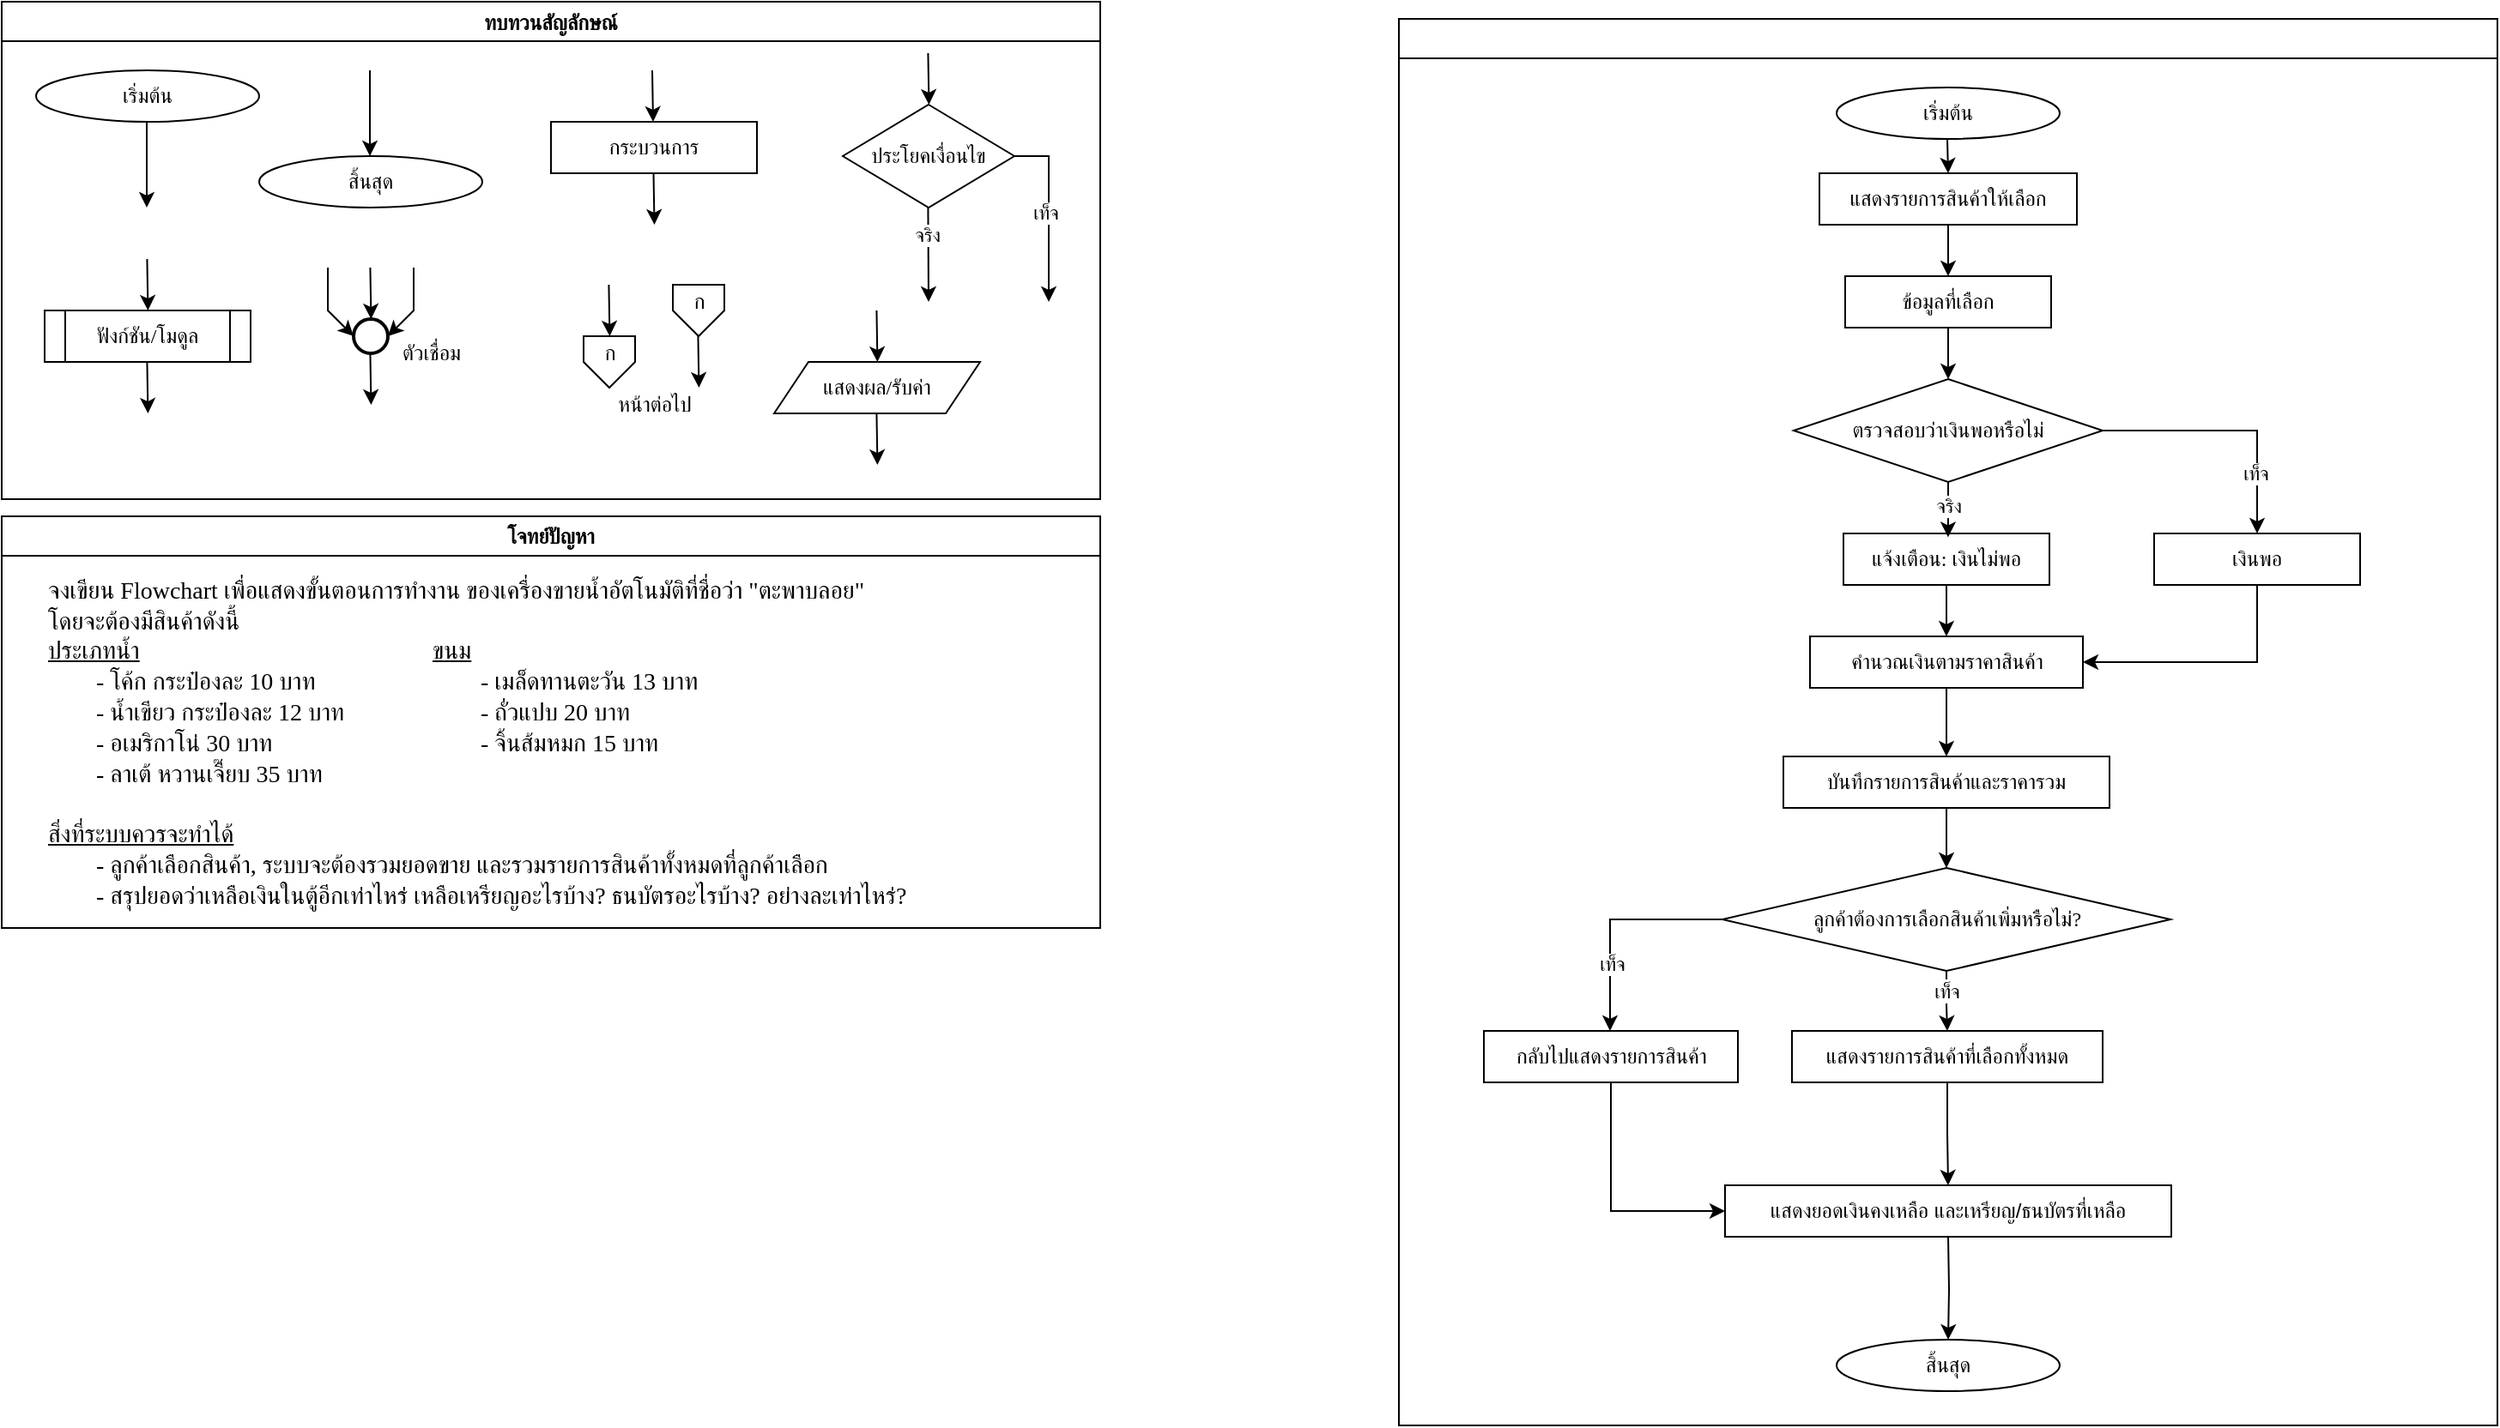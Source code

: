 <mxfile version="28.0.3">
  <diagram name="Page-1" id="f7gZxG3wxdcIWI4_RXwh">
    <mxGraphModel dx="2844" dy="1095" grid="1" gridSize="10" guides="1" tooltips="1" connect="1" arrows="1" fold="1" page="1" pageScale="1" pageWidth="827" pageHeight="1169" math="0" shadow="0">
      <root>
        <mxCell id="0" />
        <mxCell id="1" parent="0" />
        <mxCell id="5NGONR2oqrTe2tnR4ahq-1" value="ทบทวนสัญลักษณ์" style="swimlane;fontFamily=Sarabun;fontSource=https%3A%2F%2Ffonts.googleapis.com%2Fcss%3Ffamily%3DSarabun;" parent="1" vertex="1">
          <mxGeometry x="-720" y="20" width="640" height="290" as="geometry" />
        </mxCell>
        <mxCell id="5NGONR2oqrTe2tnR4ahq-2" value="&lt;font data-font-src=&quot;https://fonts.googleapis.com/css?family=Sarabun&quot; face=&quot;Sarabun&quot;&gt;เริ่มต้น&lt;/font&gt;" style="ellipse;whiteSpace=wrap;html=1;" parent="5NGONR2oqrTe2tnR4ahq-1" vertex="1">
          <mxGeometry x="20" y="40" width="130" height="30" as="geometry" />
        </mxCell>
        <mxCell id="5NGONR2oqrTe2tnR4ahq-3" value="" style="endArrow=classic;html=1;rounded=0;" parent="5NGONR2oqrTe2tnR4ahq-1" edge="1">
          <mxGeometry width="50" height="50" relative="1" as="geometry">
            <mxPoint x="84.5" y="70" as="sourcePoint" />
            <mxPoint x="84.5" y="120" as="targetPoint" />
          </mxGeometry>
        </mxCell>
        <mxCell id="5NGONR2oqrTe2tnR4ahq-4" value="&lt;font face=&quot;Sarabun&quot;&gt;สิ้นสุด&lt;/font&gt;" style="ellipse;whiteSpace=wrap;html=1;" parent="5NGONR2oqrTe2tnR4ahq-1" vertex="1">
          <mxGeometry x="150" y="90" width="130" height="30" as="geometry" />
        </mxCell>
        <mxCell id="5NGONR2oqrTe2tnR4ahq-5" value="" style="endArrow=classic;html=1;rounded=0;" parent="5NGONR2oqrTe2tnR4ahq-1" edge="1">
          <mxGeometry width="50" height="50" relative="1" as="geometry">
            <mxPoint x="214.5" y="40" as="sourcePoint" />
            <mxPoint x="214.5" y="90" as="targetPoint" />
          </mxGeometry>
        </mxCell>
        <mxCell id="5NGONR2oqrTe2tnR4ahq-6" value="กระบวนการ" style="rounded=0;whiteSpace=wrap;html=1;fontFamily=Sarabun;fontSource=https%3A%2F%2Ffonts.googleapis.com%2Fcss%3Ffamily%3DSarabun;" parent="5NGONR2oqrTe2tnR4ahq-1" vertex="1">
          <mxGeometry x="320" y="70" width="120" height="30" as="geometry" />
        </mxCell>
        <mxCell id="5NGONR2oqrTe2tnR4ahq-7" value="" style="endArrow=classic;html=1;rounded=0;" parent="5NGONR2oqrTe2tnR4ahq-1" edge="1">
          <mxGeometry width="50" height="50" relative="1" as="geometry">
            <mxPoint x="379" y="40" as="sourcePoint" />
            <mxPoint x="379.5" y="70" as="targetPoint" />
          </mxGeometry>
        </mxCell>
        <mxCell id="5NGONR2oqrTe2tnR4ahq-8" value="" style="endArrow=classic;html=1;rounded=0;" parent="5NGONR2oqrTe2tnR4ahq-1" edge="1">
          <mxGeometry width="50" height="50" relative="1" as="geometry">
            <mxPoint x="379.75" y="100" as="sourcePoint" />
            <mxPoint x="380.25" y="130" as="targetPoint" />
          </mxGeometry>
        </mxCell>
        <mxCell id="5NGONR2oqrTe2tnR4ahq-9" value="ประโยคเงื่อนไข" style="rhombus;whiteSpace=wrap;html=1;fontFamily=Sarabun;fontSource=https%3A%2F%2Ffonts.googleapis.com%2Fcss%3Ffamily%3DSarabun;" parent="5NGONR2oqrTe2tnR4ahq-1" vertex="1">
          <mxGeometry x="490" y="60" width="100" height="60" as="geometry" />
        </mxCell>
        <mxCell id="5NGONR2oqrTe2tnR4ahq-10" value="" style="endArrow=classic;html=1;rounded=0;" parent="5NGONR2oqrTe2tnR4ahq-1" edge="1">
          <mxGeometry width="50" height="50" relative="1" as="geometry">
            <mxPoint x="539.71" y="30" as="sourcePoint" />
            <mxPoint x="540.21" y="60" as="targetPoint" />
          </mxGeometry>
        </mxCell>
        <mxCell id="5NGONR2oqrTe2tnR4ahq-11" value="" style="endArrow=classic;html=1;rounded=0;" parent="5NGONR2oqrTe2tnR4ahq-1" edge="1">
          <mxGeometry width="50" height="50" relative="1" as="geometry">
            <mxPoint x="539.71" y="120" as="sourcePoint" />
            <mxPoint x="540" y="175" as="targetPoint" />
          </mxGeometry>
        </mxCell>
        <mxCell id="5NGONR2oqrTe2tnR4ahq-12" value="จริง" style="edgeLabel;html=1;align=center;verticalAlign=middle;resizable=0;points=[];fontFamily=Sarabun;fontSource=https%3A%2F%2Ffonts.googleapis.com%2Fcss%3Ffamily%3DSarabun;" parent="5NGONR2oqrTe2tnR4ahq-11" vertex="1" connectable="0">
          <mxGeometry x="-0.414" y="-1" relative="1" as="geometry">
            <mxPoint as="offset" />
          </mxGeometry>
        </mxCell>
        <mxCell id="5NGONR2oqrTe2tnR4ahq-13" value="" style="endArrow=classic;html=1;rounded=0;exitX=1;exitY=0.5;exitDx=0;exitDy=0;" parent="5NGONR2oqrTe2tnR4ahq-1" source="5NGONR2oqrTe2tnR4ahq-9" edge="1">
          <mxGeometry width="50" height="50" relative="1" as="geometry">
            <mxPoint x="620" y="95" as="sourcePoint" />
            <mxPoint x="610" y="175" as="targetPoint" />
            <Array as="points">
              <mxPoint x="610" y="90" />
            </Array>
          </mxGeometry>
        </mxCell>
        <mxCell id="5NGONR2oqrTe2tnR4ahq-14" value="&lt;font data-font-src=&quot;https://fonts.googleapis.com/css?family=Sarabun&quot; face=&quot;Sarabun&quot;&gt;เท็จ&lt;/font&gt;" style="edgeLabel;html=1;align=center;verticalAlign=middle;resizable=0;points=[];" parent="5NGONR2oqrTe2tnR4ahq-13" vertex="1" connectable="0">
          <mxGeometry x="-0.002" y="-2" relative="1" as="geometry">
            <mxPoint as="offset" />
          </mxGeometry>
        </mxCell>
        <mxCell id="5NGONR2oqrTe2tnR4ahq-15" value="&lt;font data-font-src=&quot;https://fonts.googleapis.com/css?family=Sarabun&quot; face=&quot;Sarabun&quot;&gt;ฟังก์ชัน/โมดูล&lt;/font&gt;" style="shape=process;whiteSpace=wrap;html=1;backgroundOutline=1;" parent="5NGONR2oqrTe2tnR4ahq-1" vertex="1">
          <mxGeometry x="25" y="180" width="120" height="30" as="geometry" />
        </mxCell>
        <mxCell id="5NGONR2oqrTe2tnR4ahq-16" value="" style="endArrow=classic;html=1;rounded=0;" parent="5NGONR2oqrTe2tnR4ahq-1" edge="1">
          <mxGeometry width="50" height="50" relative="1" as="geometry">
            <mxPoint x="84.71" y="150" as="sourcePoint" />
            <mxPoint x="85.21" y="180" as="targetPoint" />
          </mxGeometry>
        </mxCell>
        <mxCell id="5NGONR2oqrTe2tnR4ahq-17" value="" style="endArrow=classic;html=1;rounded=0;" parent="5NGONR2oqrTe2tnR4ahq-1" edge="1">
          <mxGeometry width="50" height="50" relative="1" as="geometry">
            <mxPoint x="84.71" y="210" as="sourcePoint" />
            <mxPoint x="85.21" y="240" as="targetPoint" />
          </mxGeometry>
        </mxCell>
        <mxCell id="5NGONR2oqrTe2tnR4ahq-18" value="" style="strokeWidth=2;html=1;shape=mxgraph.flowchart.start_2;whiteSpace=wrap;" parent="5NGONR2oqrTe2tnR4ahq-1" vertex="1">
          <mxGeometry x="205" y="185" width="20" height="20" as="geometry" />
        </mxCell>
        <mxCell id="5NGONR2oqrTe2tnR4ahq-19" value="" style="endArrow=classic;html=1;rounded=0;" parent="5NGONR2oqrTe2tnR4ahq-1" edge="1">
          <mxGeometry width="50" height="50" relative="1" as="geometry">
            <mxPoint x="214.71" y="155" as="sourcePoint" />
            <mxPoint x="215.21" y="185" as="targetPoint" />
          </mxGeometry>
        </mxCell>
        <mxCell id="5NGONR2oqrTe2tnR4ahq-20" value="" style="endArrow=classic;html=1;rounded=0;entryX=0;entryY=0.5;entryDx=0;entryDy=0;entryPerimeter=0;" parent="5NGONR2oqrTe2tnR4ahq-1" target="5NGONR2oqrTe2tnR4ahq-18" edge="1">
          <mxGeometry width="50" height="50" relative="1" as="geometry">
            <mxPoint x="190.0" y="155" as="sourcePoint" />
            <mxPoint x="190.5" y="185" as="targetPoint" />
            <Array as="points">
              <mxPoint x="190" y="180" />
            </Array>
          </mxGeometry>
        </mxCell>
        <mxCell id="5NGONR2oqrTe2tnR4ahq-21" value="" style="endArrow=classic;html=1;rounded=0;entryX=1;entryY=0.5;entryDx=0;entryDy=0;entryPerimeter=0;" parent="5NGONR2oqrTe2tnR4ahq-1" target="5NGONR2oqrTe2tnR4ahq-18" edge="1">
          <mxGeometry width="50" height="50" relative="1" as="geometry">
            <mxPoint x="240.0" y="155" as="sourcePoint" />
            <mxPoint x="240.5" y="185" as="targetPoint" />
            <Array as="points">
              <mxPoint x="240" y="180" />
            </Array>
          </mxGeometry>
        </mxCell>
        <mxCell id="5NGONR2oqrTe2tnR4ahq-22" value="" style="endArrow=classic;html=1;rounded=0;" parent="5NGONR2oqrTe2tnR4ahq-1" edge="1">
          <mxGeometry width="50" height="50" relative="1" as="geometry">
            <mxPoint x="214.71" y="205" as="sourcePoint" />
            <mxPoint x="215.21" y="235" as="targetPoint" />
          </mxGeometry>
        </mxCell>
        <mxCell id="5NGONR2oqrTe2tnR4ahq-23" value="&lt;font data-font-src=&quot;https://fonts.googleapis.com/css?family=Sarabun&quot; face=&quot;Sarabun&quot;&gt;ตัวเชื่อม&lt;/font&gt;" style="text;html=1;align=center;verticalAlign=middle;resizable=0;points=[];autosize=1;strokeColor=none;fillColor=none;" parent="5NGONR2oqrTe2tnR4ahq-1" vertex="1">
          <mxGeometry x="220" y="190" width="60" height="30" as="geometry" />
        </mxCell>
        <mxCell id="5NGONR2oqrTe2tnR4ahq-24" value="" style="endArrow=classic;html=1;rounded=0;" parent="5NGONR2oqrTe2tnR4ahq-1" edge="1">
          <mxGeometry width="50" height="50" relative="1" as="geometry">
            <mxPoint x="353.71" y="165" as="sourcePoint" />
            <mxPoint x="354.21" y="195" as="targetPoint" />
          </mxGeometry>
        </mxCell>
        <mxCell id="5NGONR2oqrTe2tnR4ahq-25" value="" style="verticalLabelPosition=bottom;verticalAlign=top;html=1;shape=offPageConnector;rounded=0;size=0.5;" parent="5NGONR2oqrTe2tnR4ahq-1" vertex="1">
          <mxGeometry x="339" y="195" width="30" height="30" as="geometry" />
        </mxCell>
        <mxCell id="5NGONR2oqrTe2tnR4ahq-26" value="" style="endArrow=classic;html=1;rounded=0;" parent="5NGONR2oqrTe2tnR4ahq-1" edge="1">
          <mxGeometry width="50" height="50" relative="1" as="geometry">
            <mxPoint x="405.71" y="195" as="sourcePoint" />
            <mxPoint x="406.21" y="225" as="targetPoint" />
          </mxGeometry>
        </mxCell>
        <mxCell id="5NGONR2oqrTe2tnR4ahq-27" value="" style="verticalLabelPosition=bottom;verticalAlign=top;html=1;shape=offPageConnector;rounded=0;size=0.5;" parent="5NGONR2oqrTe2tnR4ahq-1" vertex="1">
          <mxGeometry x="391" y="165" width="30" height="30" as="geometry" />
        </mxCell>
        <mxCell id="5NGONR2oqrTe2tnR4ahq-28" value="หน้าต่อไป" style="text;html=1;align=center;verticalAlign=middle;resizable=0;points=[];autosize=1;strokeColor=none;fillColor=none;fontFamily=Sarabun;fontSource=https%3A%2F%2Ffonts.googleapis.com%2Fcss%3Ffamily%3DSarabun;" parent="5NGONR2oqrTe2tnR4ahq-1" vertex="1">
          <mxGeometry x="345" y="220" width="70" height="30" as="geometry" />
        </mxCell>
        <mxCell id="5NGONR2oqrTe2tnR4ahq-29" value="ก" style="text;html=1;align=center;verticalAlign=middle;resizable=0;points=[];autosize=1;strokeColor=none;fillColor=none;fontFamily=Sarabun;fontSource=https%3A%2F%2Ffonts.googleapis.com%2Fcss%3Ffamily%3DSarabun;" parent="5NGONR2oqrTe2tnR4ahq-1" vertex="1">
          <mxGeometry x="339" y="190" width="30" height="30" as="geometry" />
        </mxCell>
        <mxCell id="5NGONR2oqrTe2tnR4ahq-30" value="ก" style="text;html=1;align=center;verticalAlign=middle;resizable=0;points=[];autosize=1;strokeColor=none;fillColor=none;fontFamily=Sarabun;fontSource=https%3A%2F%2Ffonts.googleapis.com%2Fcss%3Ffamily%3DSarabun;" parent="5NGONR2oqrTe2tnR4ahq-1" vertex="1">
          <mxGeometry x="391" y="160" width="30" height="30" as="geometry" />
        </mxCell>
        <mxCell id="5NGONR2oqrTe2tnR4ahq-31" value="แสดงผล/รับค่า" style="shape=parallelogram;perimeter=parallelogramPerimeter;whiteSpace=wrap;html=1;fixedSize=1;fontFamily=Sarabun;fontSource=https%3A%2F%2Ffonts.googleapis.com%2Fcss%3Ffamily%3DSarabun;" parent="5NGONR2oqrTe2tnR4ahq-1" vertex="1">
          <mxGeometry x="450" y="210" width="120" height="30" as="geometry" />
        </mxCell>
        <mxCell id="5NGONR2oqrTe2tnR4ahq-32" value="" style="endArrow=classic;html=1;rounded=0;" parent="5NGONR2oqrTe2tnR4ahq-1" edge="1">
          <mxGeometry width="50" height="50" relative="1" as="geometry">
            <mxPoint x="509.71" y="180" as="sourcePoint" />
            <mxPoint x="510.21" y="210" as="targetPoint" />
          </mxGeometry>
        </mxCell>
        <mxCell id="5NGONR2oqrTe2tnR4ahq-33" value="" style="endArrow=classic;html=1;rounded=0;" parent="5NGONR2oqrTe2tnR4ahq-1" edge="1">
          <mxGeometry width="50" height="50" relative="1" as="geometry">
            <mxPoint x="509.71" y="240" as="sourcePoint" />
            <mxPoint x="510.21" y="270" as="targetPoint" />
          </mxGeometry>
        </mxCell>
        <mxCell id="5NGONR2oqrTe2tnR4ahq-37" value="&lt;font data-font-src=&quot;https://fonts.googleapis.com/css?family=Sarabun&quot; face=&quot;Sarabun&quot;&gt;โจทย์ปัญหา&lt;/font&gt;" style="swimlane;whiteSpace=wrap;html=1;" parent="1" vertex="1">
          <mxGeometry x="-720" y="320" width="640" height="240" as="geometry" />
        </mxCell>
        <mxCell id="5NGONR2oqrTe2tnR4ahq-38" value="&lt;font data-font-src=&quot;https://fonts.googleapis.com/css?family=Sarabun&quot; face=&quot;Sarabun&quot; style=&quot;font-size: 14px;&quot;&gt;จงเขียน Flowchart เพื่อแสดงขั้นตอนการทำงาน ของเครื่องขายน้ำอัตโนมัติที่ชื่อว่า &quot;ตะพาบลอย&quot;&lt;br&gt;โดยจะต้องมีสินค้าดังนี้&lt;br&gt;&lt;u&gt;ประเภทน้ำ&lt;span style=&quot;white-space: pre;&quot;&gt;&#x9;&lt;/span&gt;&lt;span style=&quot;white-space: pre;&quot;&gt;&#x9;&lt;/span&gt;&lt;span style=&quot;white-space: pre;&quot;&gt;&#x9;&lt;/span&gt;&lt;span style=&quot;white-space: pre;&quot;&gt;&#x9;&lt;/span&gt;&lt;span style=&quot;white-space: pre;&quot;&gt;&#x9;&lt;/span&gt;&lt;span style=&quot;white-space: pre;&quot;&gt;&#x9;&lt;span style=&quot;white-space: pre;&quot;&gt;&#x9;&lt;/span&gt;ข&lt;/span&gt;นม&lt;/u&gt;&lt;br&gt;&lt;span style=&quot;white-space: pre;&quot;&gt;&#x9;&lt;/span&gt;- โค้ก กระป๋องละ 10 บาท&lt;span style=&quot;white-space: pre;&quot;&gt;&#x9;&lt;/span&gt;&lt;span style=&quot;white-space: pre;&quot;&gt;&#x9;&lt;/span&gt;&lt;span style=&quot;white-space: pre;&quot;&gt;&#x9;&lt;/span&gt;&lt;span style=&quot;white-space: pre;&quot;&gt;&#x9;&lt;/span&gt;- เมล็ดทานตะวัน 13 บาท&lt;br&gt;&lt;span style=&quot;white-space: pre;&quot;&gt;&#x9;&lt;/span&gt;- น้ำเขียว กระป๋องละ 12 บาท&lt;span style=&quot;white-space: pre;&quot;&gt;&#x9;&lt;/span&gt;&lt;span style=&quot;white-space: pre;&quot;&gt;&#x9;&lt;/span&gt;&lt;span style=&quot;white-space: pre;&quot;&gt;&#x9;&lt;/span&gt;- ถั่วแปบ 20 บาท&lt;br&gt;&lt;span style=&quot;white-space: pre;&quot;&gt;&#x9;&lt;/span&gt;- อเมริกาโน่ 30 บาท&lt;span style=&quot;white-space: pre;&quot;&gt;&#x9;&lt;/span&gt;&lt;span style=&quot;white-space: pre;&quot;&gt;&#x9;&lt;/span&gt;&lt;span style=&quot;white-space: pre;&quot;&gt;&#x9;&lt;/span&gt;&lt;span style=&quot;white-space: pre;&quot;&gt;&#x9;&lt;/span&gt;&lt;span style=&quot;white-space: pre;&quot;&gt;&#x9;&lt;/span&gt;- จิ้นส้มหมก 15 บาท&lt;br&gt;&lt;span style=&quot;white-space: pre;&quot;&gt;&#x9;&lt;/span&gt;- ลาเต้ หวานเจี๊ยบ 35 บาท&lt;span style=&quot;white-space: pre;&quot;&gt;&#x9;&lt;/span&gt;&lt;br&gt;&lt;br&gt;&lt;u&gt;สิ่งที่ระบบควรจะทำได้&lt;/u&gt;&lt;br&gt;&lt;span style=&quot;white-space: pre;&quot;&gt;&#x9;&lt;/span&gt;- ลูกค้าเลือกสินค้า, ระบบจะต้องรวมยอดขาย และรวมรายการสินค้าทั้งหมดที่ลูกค้าเลือก&lt;br&gt;&lt;span style=&quot;white-space: pre;&quot;&gt;&#x9;&lt;/span&gt;- สรุปยอดว่าเหลือเงินในตู้อีกเท่าไหร่ เหลือเหรียญอะไรบ้าง? ธนบัตรอะไรบ้าง? อย่างละเท่าไหร่?&lt;br&gt;&lt;br&gt;&lt;br&gt;&lt;/font&gt;" style="text;html=1;align=left;verticalAlign=middle;resizable=0;points=[];autosize=1;strokeColor=none;fillColor=none;fontSize=14;" parent="5NGONR2oqrTe2tnR4ahq-37" vertex="1">
          <mxGeometry x="25" y="30" width="580" height="240" as="geometry" />
        </mxCell>
        <mxCell id="IMwcpUU2LFFcKPuC0u_l-77" value="" style="swimlane;fontFamily=Sarabun;fontSource=https%3A%2F%2Ffonts.googleapis.com%2Fcss%3Ffamily%3DSarabun;" vertex="1" parent="1">
          <mxGeometry x="94" y="30" width="640" height="820" as="geometry" />
        </mxCell>
        <mxCell id="IMwcpUU2LFFcKPuC0u_l-78" value="&lt;font data-font-src=&quot;https://fonts.googleapis.com/css?family=Sarabun&quot; face=&quot;Sarabun&quot;&gt;เริ่มต้น&lt;/font&gt;" style="ellipse;whiteSpace=wrap;html=1;" vertex="1" parent="IMwcpUU2LFFcKPuC0u_l-77">
          <mxGeometry x="255" y="40" width="130" height="30" as="geometry" />
        </mxCell>
        <mxCell id="IMwcpUU2LFFcKPuC0u_l-79" value="&lt;font face=&quot;Sarabun&quot;&gt;สิ้นสุด&lt;/font&gt;" style="ellipse;whiteSpace=wrap;html=1;" vertex="1" parent="IMwcpUU2LFFcKPuC0u_l-77">
          <mxGeometry x="255" y="770" width="130" height="30" as="geometry" />
        </mxCell>
        <mxCell id="IMwcpUU2LFFcKPuC0u_l-80" value="" style="endArrow=classic;html=1;rounded=0;entryX=0.5;entryY=0;entryDx=0;entryDy=0;" edge="1" parent="IMwcpUU2LFFcKPuC0u_l-77" target="IMwcpUU2LFFcKPuC0u_l-82">
          <mxGeometry width="50" height="50" relative="1" as="geometry">
            <mxPoint x="319.5" y="70" as="sourcePoint" />
            <mxPoint x="319.5" y="120" as="targetPoint" />
          </mxGeometry>
        </mxCell>
        <mxCell id="IMwcpUU2LFFcKPuC0u_l-81" style="edgeStyle=orthogonalEdgeStyle;rounded=0;orthogonalLoop=1;jettySize=auto;html=1;entryX=0.5;entryY=0;entryDx=0;entryDy=0;" edge="1" parent="IMwcpUU2LFFcKPuC0u_l-77" source="IMwcpUU2LFFcKPuC0u_l-82" target="IMwcpUU2LFFcKPuC0u_l-83">
          <mxGeometry relative="1" as="geometry">
            <mxPoint x="320.0" y="200" as="targetPoint" />
          </mxGeometry>
        </mxCell>
        <mxCell id="IMwcpUU2LFFcKPuC0u_l-82" value="แสดงรายการสินค้าให้เลือก" style="rounded=0;whiteSpace=wrap;html=1;fontFamily=Sarabun;fontSource=https%3A%2F%2Ffonts.googleapis.com%2Fcss%3Ffamily%3DSarabun;" vertex="1" parent="IMwcpUU2LFFcKPuC0u_l-77">
          <mxGeometry x="245" y="90" width="150" height="30" as="geometry" />
        </mxCell>
        <mxCell id="IMwcpUU2LFFcKPuC0u_l-83" value="ข้อมูลที่เลือก" style="rounded=0;whiteSpace=wrap;html=1;fontFamily=Sarabun;fontSource=https%3A%2F%2Ffonts.googleapis.com%2Fcss%3Ffamily%3DSarabun;" vertex="1" parent="IMwcpUU2LFFcKPuC0u_l-77">
          <mxGeometry x="260" y="150" width="120" height="30" as="geometry" />
        </mxCell>
        <mxCell id="IMwcpUU2LFFcKPuC0u_l-84" style="edgeStyle=orthogonalEdgeStyle;rounded=0;orthogonalLoop=1;jettySize=auto;html=1;" edge="1" parent="IMwcpUU2LFFcKPuC0u_l-77">
          <mxGeometry relative="1" as="geometry">
            <mxPoint x="320" y="210" as="targetPoint" />
            <mxPoint x="320" y="200" as="sourcePoint" />
            <Array as="points">
              <mxPoint x="320" y="180" />
              <mxPoint x="320" y="180" />
            </Array>
          </mxGeometry>
        </mxCell>
        <mxCell id="IMwcpUU2LFFcKPuC0u_l-114" style="edgeStyle=orthogonalEdgeStyle;rounded=0;orthogonalLoop=1;jettySize=auto;html=1;" edge="1" parent="IMwcpUU2LFFcKPuC0u_l-77" source="IMwcpUU2LFFcKPuC0u_l-85" target="IMwcpUU2LFFcKPuC0u_l-113">
          <mxGeometry relative="1" as="geometry" />
        </mxCell>
        <mxCell id="IMwcpUU2LFFcKPuC0u_l-85" value="แจ้งเตือน: เงินไม่พอ" style="rounded=0;whiteSpace=wrap;html=1;fontFamily=Sarabun;fontSource=https%3A%2F%2Ffonts.googleapis.com%2Fcss%3Ffamily%3DSarabun;" vertex="1" parent="IMwcpUU2LFFcKPuC0u_l-77">
          <mxGeometry x="259" y="300" width="120" height="30" as="geometry" />
        </mxCell>
        <mxCell id="IMwcpUU2LFFcKPuC0u_l-118" style="edgeStyle=orthogonalEdgeStyle;rounded=0;orthogonalLoop=1;jettySize=auto;html=1;" edge="1" parent="IMwcpUU2LFFcKPuC0u_l-77" source="IMwcpUU2LFFcKPuC0u_l-93" target="IMwcpUU2LFFcKPuC0u_l-117">
          <mxGeometry relative="1" as="geometry" />
        </mxCell>
        <mxCell id="IMwcpUU2LFFcKPuC0u_l-93" value="บันทึกรายการสินค้าและราคารวม" style="rounded=0;whiteSpace=wrap;html=1;fontFamily=Sarabun;fontSource=https%3A%2F%2Ffonts.googleapis.com%2Fcss%3Ffamily%3DSarabun;" vertex="1" parent="IMwcpUU2LFFcKPuC0u_l-77">
          <mxGeometry x="224" y="430" width="190" height="30" as="geometry" />
        </mxCell>
        <mxCell id="IMwcpUU2LFFcKPuC0u_l-96" style="edgeStyle=orthogonalEdgeStyle;rounded=0;orthogonalLoop=1;jettySize=auto;html=1;entryX=0.5;entryY=0;entryDx=0;entryDy=0;" edge="1" parent="IMwcpUU2LFFcKPuC0u_l-77" target="IMwcpUU2LFFcKPuC0u_l-79">
          <mxGeometry relative="1" as="geometry">
            <mxPoint x="320" y="710" as="sourcePoint" />
          </mxGeometry>
        </mxCell>
        <mxCell id="IMwcpUU2LFFcKPuC0u_l-110" style="edgeStyle=orthogonalEdgeStyle;rounded=0;orthogonalLoop=1;jettySize=auto;html=1;" edge="1" parent="IMwcpUU2LFFcKPuC0u_l-77" source="IMwcpUU2LFFcKPuC0u_l-105" target="IMwcpUU2LFFcKPuC0u_l-109">
          <mxGeometry relative="1" as="geometry" />
        </mxCell>
        <mxCell id="IMwcpUU2LFFcKPuC0u_l-112" value="เท็จ" style="edgeLabel;html=1;align=center;verticalAlign=middle;resizable=0;points=[];" vertex="1" connectable="0" parent="IMwcpUU2LFFcKPuC0u_l-110">
          <mxGeometry x="0.527" y="-1" relative="1" as="geometry">
            <mxPoint as="offset" />
          </mxGeometry>
        </mxCell>
        <mxCell id="IMwcpUU2LFFcKPuC0u_l-105" value="ตรวจสอบว่าเงินพอหรือไม่" style="rhombus;whiteSpace=wrap;html=1;fontFamily=Sarabun;fontSource=https%3A%2F%2Ffonts.googleapis.com%2Fcss%3Ffamily%3DSarabun;" vertex="1" parent="IMwcpUU2LFFcKPuC0u_l-77">
          <mxGeometry x="230" y="210" width="180" height="60" as="geometry" />
        </mxCell>
        <mxCell id="IMwcpUU2LFFcKPuC0u_l-115" style="edgeStyle=orthogonalEdgeStyle;rounded=0;orthogonalLoop=1;jettySize=auto;html=1;entryX=1;entryY=0.5;entryDx=0;entryDy=0;" edge="1" parent="IMwcpUU2LFFcKPuC0u_l-77" source="IMwcpUU2LFFcKPuC0u_l-109" target="IMwcpUU2LFFcKPuC0u_l-113">
          <mxGeometry relative="1" as="geometry">
            <Array as="points">
              <mxPoint x="500" y="375" />
            </Array>
          </mxGeometry>
        </mxCell>
        <mxCell id="IMwcpUU2LFFcKPuC0u_l-109" value="เงินพอ" style="rounded=0;whiteSpace=wrap;html=1;fontFamily=Sarabun;fontSource=https%3A%2F%2Ffonts.googleapis.com%2Fcss%3Ffamily%3DSarabun;" vertex="1" parent="IMwcpUU2LFFcKPuC0u_l-77">
          <mxGeometry x="440" y="300" width="120" height="30" as="geometry" />
        </mxCell>
        <mxCell id="IMwcpUU2LFFcKPuC0u_l-111" value="จริง" style="edgeStyle=orthogonalEdgeStyle;rounded=0;orthogonalLoop=1;jettySize=auto;html=1;entryX=0.508;entryY=0.073;entryDx=0;entryDy=0;entryPerimeter=0;" edge="1" parent="IMwcpUU2LFFcKPuC0u_l-77" source="IMwcpUU2LFFcKPuC0u_l-105" target="IMwcpUU2LFFcKPuC0u_l-85">
          <mxGeometry relative="1" as="geometry" />
        </mxCell>
        <mxCell id="IMwcpUU2LFFcKPuC0u_l-116" style="edgeStyle=orthogonalEdgeStyle;rounded=0;orthogonalLoop=1;jettySize=auto;html=1;entryX=0.5;entryY=0;entryDx=0;entryDy=0;" edge="1" parent="IMwcpUU2LFFcKPuC0u_l-77" source="IMwcpUU2LFFcKPuC0u_l-113" target="IMwcpUU2LFFcKPuC0u_l-93">
          <mxGeometry relative="1" as="geometry" />
        </mxCell>
        <mxCell id="IMwcpUU2LFFcKPuC0u_l-113" value="คำนวณเงินตามราคาสินค้า" style="rounded=0;whiteSpace=wrap;html=1;fontFamily=Sarabun;fontSource=https%3A%2F%2Ffonts.googleapis.com%2Fcss%3Ffamily%3DSarabun;" vertex="1" parent="IMwcpUU2LFFcKPuC0u_l-77">
          <mxGeometry x="239.5" y="360" width="159" height="30" as="geometry" />
        </mxCell>
        <mxCell id="IMwcpUU2LFFcKPuC0u_l-121" style="edgeStyle=orthogonalEdgeStyle;rounded=0;orthogonalLoop=1;jettySize=auto;html=1;entryX=0.5;entryY=0;entryDx=0;entryDy=0;" edge="1" parent="IMwcpUU2LFFcKPuC0u_l-77" source="IMwcpUU2LFFcKPuC0u_l-117" target="IMwcpUU2LFFcKPuC0u_l-120">
          <mxGeometry relative="1" as="geometry" />
        </mxCell>
        <mxCell id="IMwcpUU2LFFcKPuC0u_l-123" value="จริง" style="edgeLabel;html=1;align=center;verticalAlign=middle;resizable=0;points=[];" vertex="1" connectable="0" parent="IMwcpUU2LFFcKPuC0u_l-121">
          <mxGeometry x="-0.377" relative="1" as="geometry">
            <mxPoint as="offset" />
          </mxGeometry>
        </mxCell>
        <mxCell id="IMwcpUU2LFFcKPuC0u_l-125" value="เท็จ" style="edgeLabel;html=1;align=center;verticalAlign=middle;resizable=0;points=[];" vertex="1" connectable="0" parent="IMwcpUU2LFFcKPuC0u_l-121">
          <mxGeometry x="-0.351" relative="1" as="geometry">
            <mxPoint as="offset" />
          </mxGeometry>
        </mxCell>
        <mxCell id="IMwcpUU2LFFcKPuC0u_l-126" style="edgeStyle=orthogonalEdgeStyle;rounded=0;orthogonalLoop=1;jettySize=auto;html=1;" edge="1" parent="IMwcpUU2LFFcKPuC0u_l-77" source="IMwcpUU2LFFcKPuC0u_l-117" target="IMwcpUU2LFFcKPuC0u_l-119">
          <mxGeometry relative="1" as="geometry">
            <Array as="points">
              <mxPoint x="123" y="525" />
            </Array>
          </mxGeometry>
        </mxCell>
        <mxCell id="IMwcpUU2LFFcKPuC0u_l-127" value="เท็จ" style="edgeLabel;html=1;align=center;verticalAlign=middle;resizable=0;points=[];" vertex="1" connectable="0" parent="IMwcpUU2LFFcKPuC0u_l-126">
          <mxGeometry x="0.401" y="1" relative="1" as="geometry">
            <mxPoint as="offset" />
          </mxGeometry>
        </mxCell>
        <mxCell id="IMwcpUU2LFFcKPuC0u_l-117" value="ลูกค้าต้องการเลือกสินค้าเพิ่มหรือไม่?" style="rhombus;whiteSpace=wrap;html=1;fontFamily=Sarabun;fontSource=https%3A%2F%2Ffonts.googleapis.com%2Fcss%3Ffamily%3DSarabun;" vertex="1" parent="IMwcpUU2LFFcKPuC0u_l-77">
          <mxGeometry x="188.5" y="495" width="261" height="60" as="geometry" />
        </mxCell>
        <mxCell id="IMwcpUU2LFFcKPuC0u_l-133" style="edgeStyle=orthogonalEdgeStyle;rounded=0;orthogonalLoop=1;jettySize=auto;html=1;entryX=0;entryY=0.5;entryDx=0;entryDy=0;" edge="1" parent="IMwcpUU2LFFcKPuC0u_l-77" source="IMwcpUU2LFFcKPuC0u_l-119" target="IMwcpUU2LFFcKPuC0u_l-130">
          <mxGeometry relative="1" as="geometry" />
        </mxCell>
        <mxCell id="IMwcpUU2LFFcKPuC0u_l-119" value="กลับไปแสดงรายการสินค้า" style="rounded=0;whiteSpace=wrap;html=1;fontFamily=Sarabun;fontSource=https%3A%2F%2Ffonts.googleapis.com%2Fcss%3Ffamily%3DSarabun;" vertex="1" parent="IMwcpUU2LFFcKPuC0u_l-77">
          <mxGeometry x="49.5" y="590" width="148" height="30" as="geometry" />
        </mxCell>
        <mxCell id="IMwcpUU2LFFcKPuC0u_l-132" style="edgeStyle=orthogonalEdgeStyle;rounded=0;orthogonalLoop=1;jettySize=auto;html=1;entryX=0.5;entryY=0;entryDx=0;entryDy=0;" edge="1" parent="IMwcpUU2LFFcKPuC0u_l-77" source="IMwcpUU2LFFcKPuC0u_l-120" target="IMwcpUU2LFFcKPuC0u_l-130">
          <mxGeometry relative="1" as="geometry" />
        </mxCell>
        <mxCell id="IMwcpUU2LFFcKPuC0u_l-120" value="แสดงรายการสินค้าที่เลือกทั้งหมด" style="rounded=0;whiteSpace=wrap;html=1;fontFamily=Sarabun;fontSource=https%3A%2F%2Ffonts.googleapis.com%2Fcss%3Ffamily%3DSarabun;" vertex="1" parent="IMwcpUU2LFFcKPuC0u_l-77">
          <mxGeometry x="229" y="590" width="181" height="30" as="geometry" />
        </mxCell>
        <mxCell id="IMwcpUU2LFFcKPuC0u_l-130" value="แสดงยอดเงินคงเหลือ และเหรียญ/ธนบัตรที่เหลือ" style="rounded=0;whiteSpace=wrap;html=1;" vertex="1" parent="IMwcpUU2LFFcKPuC0u_l-77">
          <mxGeometry x="190" y="680" width="260" height="30" as="geometry" />
        </mxCell>
      </root>
    </mxGraphModel>
  </diagram>
</mxfile>
